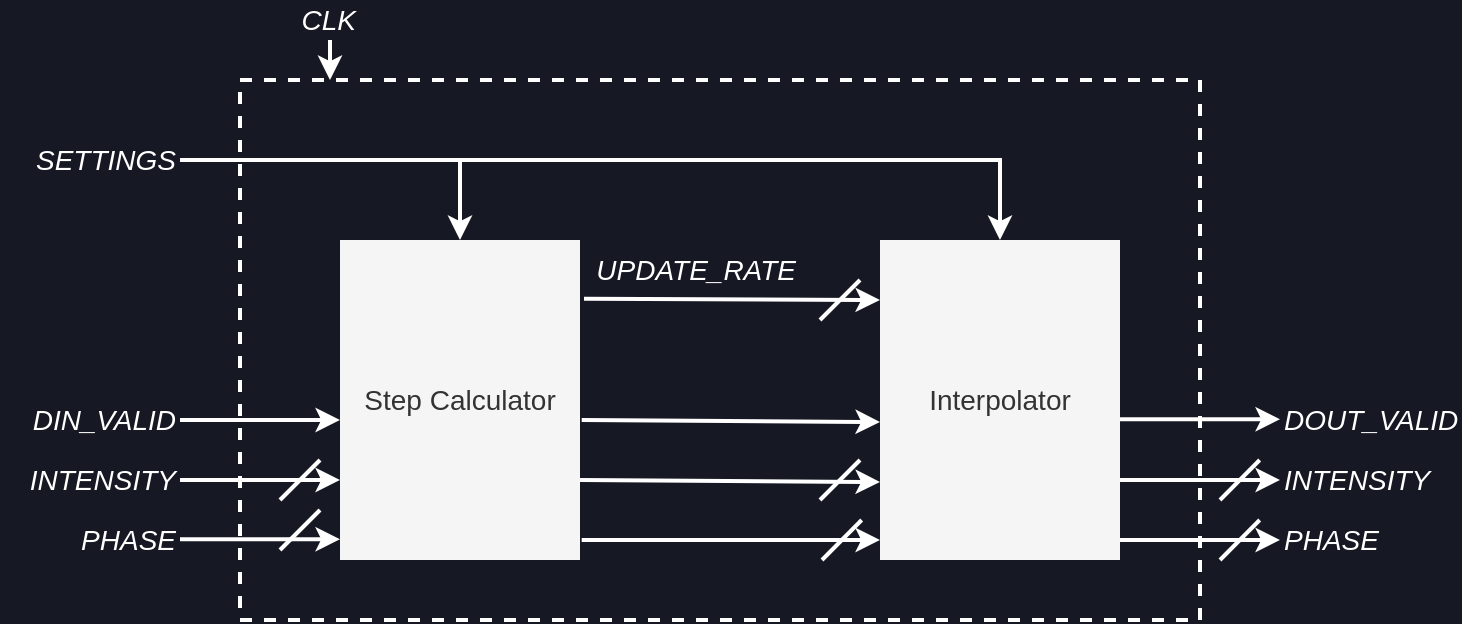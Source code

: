 <mxfile compressed="false">
    <diagram id="86R6ZRfhnQo9sD8B5-7s" name="Page-1">
        <mxGraphModel dx="522" dy="445" grid="1" gridSize="10" guides="1" tooltips="1" connect="1" arrows="1" fold="1" page="1" pageScale="1" pageWidth="827" pageHeight="1169" background="#161923" math="0" shadow="0">
            <root>
                <mxCell id="0"/>
                <mxCell id="1" parent="0"/>
                <mxCell id="4" value="" style="rounded=0;whiteSpace=wrap;html=1;labelBackgroundColor=none;fontSize=14;fontColor=#333333;strokeColor=#FFFFFF;strokeWidth=2;fillColor=none;dashed=1;" parent="1" vertex="1">
                    <mxGeometry x="200" y="200" width="480" height="270" as="geometry"/>
                </mxCell>
                <mxCell id="53" value="Step Calculator" style="rounded=0;whiteSpace=wrap;html=1;fontFamily=Helvetica;fontSize=14;fontColor=#333333;strokeColor=none;strokeWidth=3;fillColor=#f5f5f5;" parent="1" vertex="1">
                    <mxGeometry x="250" y="280" width="120" height="160" as="geometry"/>
                </mxCell>
                <mxCell id="61" value="Interpolator" style="rounded=0;whiteSpace=wrap;html=1;fontFamily=Helvetica;fontSize=14;fontColor=#333333;strokeColor=none;strokeWidth=3;fillColor=#f5f5f5;" parent="1" vertex="1">
                    <mxGeometry x="520" y="280" width="120" height="160" as="geometry"/>
                </mxCell>
                <mxCell id="63" style="edgeStyle=none;rounded=0;html=1;exitX=1;exitY=0.5;exitDx=0;exitDy=0;entryX=0;entryY=0.5;entryDx=0;entryDy=0;fontColor=#333333;strokeColor=#FFFFFF;strokeWidth=2;" parent="1" edge="1">
                    <mxGeometry relative="1" as="geometry">
                        <mxPoint x="640" y="400.0" as="sourcePoint"/>
                        <mxPoint x="720" y="400" as="targetPoint"/>
                    </mxGeometry>
                </mxCell>
                <mxCell id="72" value="&lt;i style=&quot;font-size: 14px;&quot;&gt;SETTINGS&lt;/i&gt;" style="text;html=1;strokeColor=none;fillColor=none;align=right;verticalAlign=middle;whiteSpace=wrap;rounded=0;labelBackgroundColor=none;fontSize=14;fontColor=#FFFFFF;" parent="1" vertex="1">
                    <mxGeometry x="80" y="220" width="90" height="40" as="geometry"/>
                </mxCell>
                <mxCell id="73" value="&lt;i&gt;DIN_VALID&lt;/i&gt;" style="text;html=1;strokeColor=none;fillColor=none;align=right;verticalAlign=middle;whiteSpace=wrap;rounded=0;labelBackgroundColor=none;fontSize=14;fontColor=#FFFFFF;" parent="1" vertex="1">
                    <mxGeometry x="80" y="350" width="90" height="40" as="geometry"/>
                </mxCell>
                <mxCell id="74" value="&lt;i&gt;INTENSITY&lt;/i&gt;" style="text;html=1;strokeColor=none;fillColor=none;align=right;verticalAlign=middle;whiteSpace=wrap;rounded=0;labelBackgroundColor=none;fontSize=14;fontColor=#FFFFFF;" parent="1" vertex="1">
                    <mxGeometry x="80" y="380" width="90" height="40" as="geometry"/>
                </mxCell>
                <mxCell id="75" value="&lt;i&gt;PHASE&lt;/i&gt;" style="text;html=1;strokeColor=none;fillColor=none;align=right;verticalAlign=middle;whiteSpace=wrap;rounded=0;labelBackgroundColor=none;fontSize=14;fontColor=#FFFFFF;" parent="1" vertex="1">
                    <mxGeometry x="80" y="410" width="90" height="40" as="geometry"/>
                </mxCell>
                <mxCell id="76" style="edgeStyle=none;rounded=0;html=1;exitX=1;exitY=0.5;exitDx=0;exitDy=0;fontColor=#333333;strokeColor=#FFFFFF;strokeWidth=2;" parent="1" source="73" edge="1">
                    <mxGeometry relative="1" as="geometry">
                        <mxPoint x="190" y="370" as="sourcePoint"/>
                        <mxPoint x="250" y="370" as="targetPoint"/>
                    </mxGeometry>
                </mxCell>
                <mxCell id="77" style="edgeStyle=none;rounded=0;html=1;exitX=1;exitY=0.5;exitDx=0;exitDy=0;fontColor=#333333;strokeColor=#FFFFFF;strokeWidth=2;" parent="1" edge="1">
                    <mxGeometry relative="1" as="geometry">
                        <mxPoint x="170" y="400" as="sourcePoint"/>
                        <mxPoint x="250" y="400" as="targetPoint"/>
                    </mxGeometry>
                </mxCell>
                <mxCell id="78" style="edgeStyle=none;rounded=0;html=1;exitX=1;exitY=0.5;exitDx=0;exitDy=0;fontColor=#333333;strokeColor=#FFFFFF;strokeWidth=2;" parent="1" edge="1">
                    <mxGeometry relative="1" as="geometry">
                        <mxPoint x="170" y="429.66" as="sourcePoint"/>
                        <mxPoint x="250" y="429.66" as="targetPoint"/>
                    </mxGeometry>
                </mxCell>
                <mxCell id="80" value="" style="endArrow=none;html=1;rounded=1;labelBackgroundColor=default;fontFamily=Helvetica;fontSize=14;fontColor=#000000;strokeColor=#FFFFFF;strokeWidth=2;shape=connector;fillColor=#f5f5f5;" parent="1" edge="1">
                    <mxGeometry width="50" height="50" relative="1" as="geometry">
                        <mxPoint x="220.0" y="410.0" as="sourcePoint"/>
                        <mxPoint x="240.0" y="390.0" as="targetPoint"/>
                    </mxGeometry>
                </mxCell>
                <mxCell id="81" value="" style="endArrow=none;html=1;rounded=1;labelBackgroundColor=default;fontFamily=Helvetica;fontSize=14;fontColor=#000000;strokeColor=#FFFFFF;strokeWidth=2;shape=connector;fillColor=#f5f5f5;" parent="1" edge="1">
                    <mxGeometry width="50" height="50" relative="1" as="geometry">
                        <mxPoint x="220.0" y="435.0" as="sourcePoint"/>
                        <mxPoint x="240.0" y="415.0" as="targetPoint"/>
                    </mxGeometry>
                </mxCell>
                <mxCell id="87" style="edgeStyle=none;rounded=0;html=1;exitX=1;exitY=0.5;exitDx=0;exitDy=0;fontColor=#333333;strokeColor=#FFFFFF;strokeWidth=2;entryX=0.5;entryY=0;entryDx=0;entryDy=0;" parent="1" source="72" target="53" edge="1">
                    <mxGeometry relative="1" as="geometry">
                        <mxPoint x="180" y="240" as="sourcePoint"/>
                        <mxPoint x="510" y="240.0" as="targetPoint"/>
                        <Array as="points">
                            <mxPoint x="310" y="240"/>
                        </Array>
                    </mxGeometry>
                </mxCell>
                <mxCell id="94" value="&lt;i style=&quot;font-size: 14px;&quot;&gt;CLK&lt;/i&gt;" style="text;html=1;strokeColor=none;fillColor=none;align=right;verticalAlign=middle;whiteSpace=wrap;rounded=0;labelBackgroundColor=none;fontSize=14;fontColor=#FFFFFF;" parent="1" vertex="1">
                    <mxGeometry x="230" y="160" width="30" height="20" as="geometry"/>
                </mxCell>
                <mxCell id="95" style="edgeStyle=none;rounded=0;html=1;exitX=0.5;exitY=1;exitDx=0;exitDy=0;fontColor=#333333;strokeColor=#FFFFFF;strokeWidth=2;" parent="1" source="94" edge="1">
                    <mxGeometry relative="1" as="geometry">
                        <mxPoint x="160" y="310" as="sourcePoint"/>
                        <mxPoint x="245" y="200" as="targetPoint"/>
                    </mxGeometry>
                </mxCell>
                <mxCell id="104" style="edgeStyle=none;rounded=0;html=1;exitX=1;exitY=0.5;exitDx=0;exitDy=0;fontColor=#333333;strokeColor=#FFFFFF;strokeWidth=2;" edge="1" parent="1">
                    <mxGeometry relative="1" as="geometry">
                        <mxPoint x="370.84" y="430" as="sourcePoint"/>
                        <mxPoint x="520" y="430" as="targetPoint"/>
                    </mxGeometry>
                </mxCell>
                <mxCell id="105" value="" style="endArrow=none;html=1;rounded=1;labelBackgroundColor=default;fontFamily=Helvetica;fontSize=14;fontColor=#000000;strokeColor=#FFFFFF;strokeWidth=2;shape=connector;fillColor=#f5f5f5;" edge="1" parent="1">
                    <mxGeometry width="50" height="50" relative="1" as="geometry">
                        <mxPoint x="491" y="440" as="sourcePoint"/>
                        <mxPoint x="510.84" y="420.0" as="targetPoint"/>
                    </mxGeometry>
                </mxCell>
                <mxCell id="106" style="edgeStyle=none;rounded=0;html=1;exitX=1;exitY=0.5;exitDx=0;exitDy=0;fontColor=#333333;strokeColor=#FFFFFF;strokeWidth=2;" edge="1" parent="1">
                    <mxGeometry relative="1" as="geometry">
                        <mxPoint x="370" y="400" as="sourcePoint"/>
                        <mxPoint x="520" y="401" as="targetPoint"/>
                    </mxGeometry>
                </mxCell>
                <mxCell id="107" value="" style="endArrow=none;html=1;rounded=1;labelBackgroundColor=default;fontFamily=Helvetica;fontSize=14;fontColor=#000000;strokeColor=#FFFFFF;strokeWidth=2;shape=connector;fillColor=#f5f5f5;" edge="1" parent="1">
                    <mxGeometry width="50" height="50" relative="1" as="geometry">
                        <mxPoint x="490.0" y="410.0" as="sourcePoint"/>
                        <mxPoint x="510.0" y="390.0" as="targetPoint"/>
                    </mxGeometry>
                </mxCell>
                <mxCell id="112" style="edgeStyle=none;rounded=0;html=1;exitX=1;exitY=0.5;exitDx=0;exitDy=0;fontColor=#333333;strokeColor=#FFFFFF;strokeWidth=2;" edge="1" parent="1">
                    <mxGeometry relative="1" as="geometry">
                        <mxPoint x="370.84" y="370.0" as="sourcePoint"/>
                        <mxPoint x="520" y="371" as="targetPoint"/>
                    </mxGeometry>
                </mxCell>
                <mxCell id="113" style="edgeStyle=none;rounded=0;html=1;exitX=1;exitY=0.5;exitDx=0;exitDy=0;fontColor=#333333;strokeColor=#FFFFFF;strokeWidth=2;" edge="1" parent="1">
                    <mxGeometry relative="1" as="geometry">
                        <mxPoint x="372.0" y="309.41" as="sourcePoint"/>
                        <mxPoint x="520" y="310" as="targetPoint"/>
                    </mxGeometry>
                </mxCell>
                <mxCell id="114" value="&lt;i&gt;UPDATE_RATE&lt;/i&gt;" style="text;html=1;strokeColor=none;fillColor=none;align=right;verticalAlign=middle;whiteSpace=wrap;rounded=0;labelBackgroundColor=none;fontSize=14;fontColor=#FFFFFF;" vertex="1" parent="1">
                    <mxGeometry x="370" y="280" width="110" height="30" as="geometry"/>
                </mxCell>
                <mxCell id="115" style="edgeStyle=none;rounded=0;html=1;exitX=1;exitY=0.5;exitDx=0;exitDy=0;fontColor=#333333;strokeColor=#FFFFFF;strokeWidth=2;entryX=0.5;entryY=0;entryDx=0;entryDy=0;" edge="1" parent="1" source="72" target="61">
                    <mxGeometry relative="1" as="geometry">
                        <mxPoint x="170.0" y="180" as="sourcePoint"/>
                        <mxPoint x="310.0" y="280" as="targetPoint"/>
                        <Array as="points">
                            <mxPoint x="580" y="240"/>
                        </Array>
                    </mxGeometry>
                </mxCell>
                <mxCell id="118" value="&lt;i&gt;INTENSITY&lt;/i&gt;" style="text;html=1;strokeColor=none;fillColor=none;align=left;verticalAlign=middle;whiteSpace=wrap;rounded=0;labelBackgroundColor=none;fontSize=14;fontColor=#FFFFFF;" vertex="1" parent="1">
                    <mxGeometry x="720" y="380" width="90" height="40" as="geometry"/>
                </mxCell>
                <mxCell id="120" style="edgeStyle=none;rounded=0;html=1;exitX=1;exitY=0.5;exitDx=0;exitDy=0;entryX=0;entryY=0.5;entryDx=0;entryDy=0;fontColor=#333333;strokeColor=#FFFFFF;strokeWidth=2;" edge="1" parent="1">
                    <mxGeometry relative="1" as="geometry">
                        <mxPoint x="640" y="430.0" as="sourcePoint"/>
                        <mxPoint x="720" y="430" as="targetPoint"/>
                    </mxGeometry>
                </mxCell>
                <mxCell id="121" value="&lt;i&gt;PHASE&lt;/i&gt;" style="text;html=1;strokeColor=none;fillColor=none;align=left;verticalAlign=middle;whiteSpace=wrap;rounded=0;labelBackgroundColor=none;fontSize=14;fontColor=#FFFFFF;" vertex="1" parent="1">
                    <mxGeometry x="720" y="410" width="90" height="40" as="geometry"/>
                </mxCell>
                <mxCell id="122" value="&lt;i&gt;DOUT_VALID&lt;/i&gt;" style="text;html=1;strokeColor=none;fillColor=none;align=left;verticalAlign=middle;whiteSpace=wrap;rounded=0;labelBackgroundColor=none;fontSize=14;fontColor=#FFFFFF;" vertex="1" parent="1">
                    <mxGeometry x="720" y="350" width="90" height="40" as="geometry"/>
                </mxCell>
                <mxCell id="123" style="edgeStyle=none;rounded=0;html=1;exitX=1;exitY=0.5;exitDx=0;exitDy=0;entryX=0;entryY=0.5;entryDx=0;entryDy=0;fontColor=#333333;strokeColor=#FFFFFF;strokeWidth=2;" edge="1" parent="1">
                    <mxGeometry relative="1" as="geometry">
                        <mxPoint x="640" y="369.66" as="sourcePoint"/>
                        <mxPoint x="720" y="369.66" as="targetPoint"/>
                    </mxGeometry>
                </mxCell>
                <mxCell id="124" value="" style="endArrow=none;html=1;rounded=1;labelBackgroundColor=default;fontFamily=Helvetica;fontSize=14;fontColor=#000000;strokeColor=#FFFFFF;strokeWidth=2;shape=connector;fillColor=#f5f5f5;" edge="1" parent="1">
                    <mxGeometry width="50" height="50" relative="1" as="geometry">
                        <mxPoint x="690" y="440" as="sourcePoint"/>
                        <mxPoint x="709.84" y="420.0" as="targetPoint"/>
                    </mxGeometry>
                </mxCell>
                <mxCell id="125" value="" style="endArrow=none;html=1;rounded=1;labelBackgroundColor=default;fontFamily=Helvetica;fontSize=14;fontColor=#000000;strokeColor=#FFFFFF;strokeWidth=2;shape=connector;fillColor=#f5f5f5;" edge="1" parent="1">
                    <mxGeometry width="50" height="50" relative="1" as="geometry">
                        <mxPoint x="690" y="410" as="sourcePoint"/>
                        <mxPoint x="709.84" y="390.0" as="targetPoint"/>
                    </mxGeometry>
                </mxCell>
                <mxCell id="126" value="" style="endArrow=none;html=1;rounded=1;labelBackgroundColor=default;fontFamily=Helvetica;fontSize=14;fontColor=#000000;strokeColor=#FFFFFF;strokeWidth=2;shape=connector;fillColor=#f5f5f5;" edge="1" parent="1">
                    <mxGeometry width="50" height="50" relative="1" as="geometry">
                        <mxPoint x="490.0" y="320.0" as="sourcePoint"/>
                        <mxPoint x="510.0" y="300.0" as="targetPoint"/>
                    </mxGeometry>
                </mxCell>
            </root>
        </mxGraphModel>
    </diagram>
</mxfile>